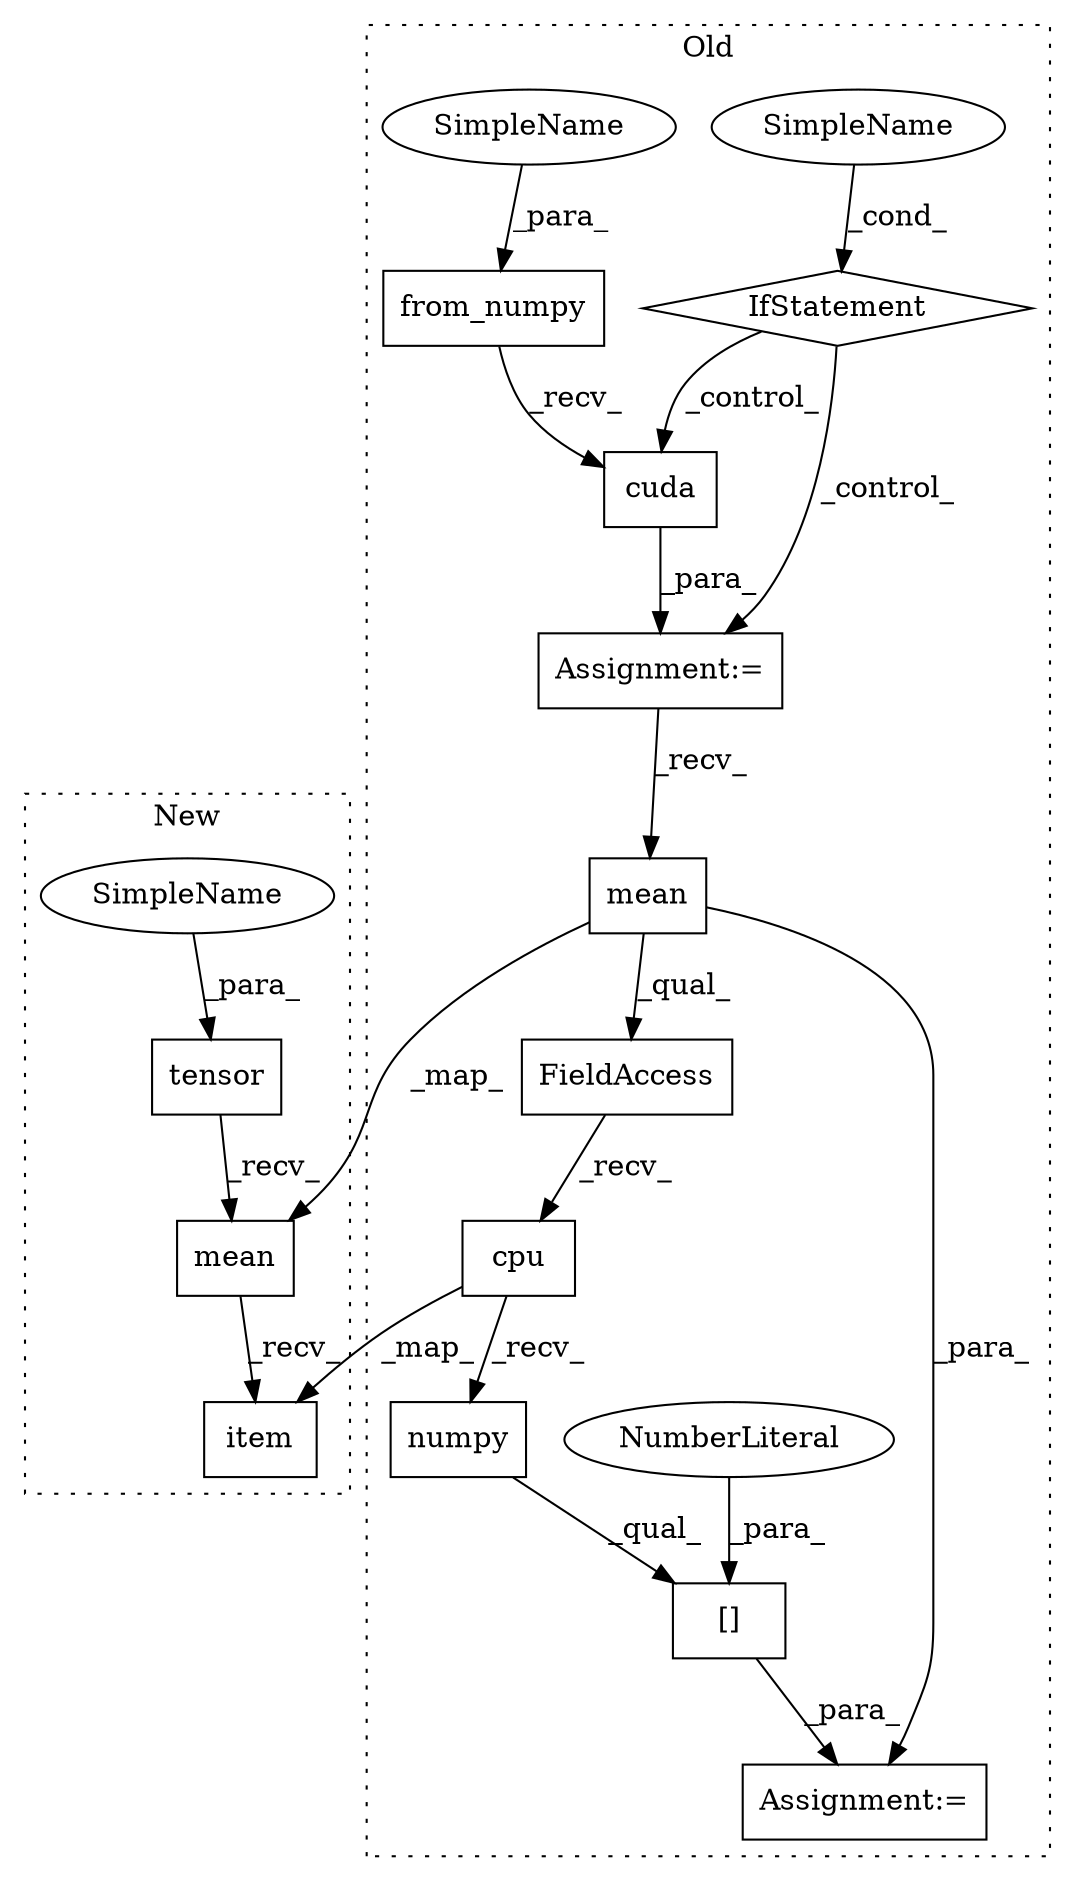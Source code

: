 digraph G {
subgraph cluster0 {
1 [label="cuda" a="32" s="2745" l="6" shape="box"];
3 [label="IfStatement" a="25" s="2707,2715" l="4,2" shape="diamond"];
4 [label="Assignment:=" a="7" s="2735" l="1" shape="box"];
5 [label="from_numpy" a="32" s="2676,2692" l="11,1" shape="box"];
6 [label="SimpleName" a="42" s="2711" l="4" shape="ellipse"];
7 [label="[]" a="2" s="2873,2921" l="47,1" shape="box"];
8 [label="NumberLiteral" a="34" s="2920" l="1" shape="ellipse"];
9 [label="numpy" a="32" s="2912" l="7" shape="box"];
11 [label="cpu" a="32" s="2906" l="5" shape="box"];
12 [label="FieldAccess" a="22" s="2873" l="32" shape="box"];
13 [label="mean" a="32" s="2894" l="6" shape="box"];
15 [label="Assignment:=" a="7" s="2872" l="1" shape="box"];
16 [label="SimpleName" a="42" s="2687" l="5" shape="ellipse"];
label = "Old";
style="dotted";
}
subgraph cluster1 {
2 [label="tensor" a="32" s="2590,2602" l="7,1" shape="box"];
10 [label="item" a="32" s="2764" l="6" shape="box"];
14 [label="mean" a="32" s="2757" l="6" shape="box"];
17 [label="SimpleName" a="42" s="2597" l="5" shape="ellipse"];
label = "New";
style="dotted";
}
1 -> 4 [label="_para_"];
2 -> 14 [label="_recv_"];
3 -> 1 [label="_control_"];
3 -> 4 [label="_control_"];
4 -> 13 [label="_recv_"];
5 -> 1 [label="_recv_"];
6 -> 3 [label="_cond_"];
7 -> 15 [label="_para_"];
8 -> 7 [label="_para_"];
9 -> 7 [label="_qual_"];
11 -> 9 [label="_recv_"];
11 -> 10 [label="_map_"];
12 -> 11 [label="_recv_"];
13 -> 14 [label="_map_"];
13 -> 12 [label="_qual_"];
13 -> 15 [label="_para_"];
14 -> 10 [label="_recv_"];
16 -> 5 [label="_para_"];
17 -> 2 [label="_para_"];
}